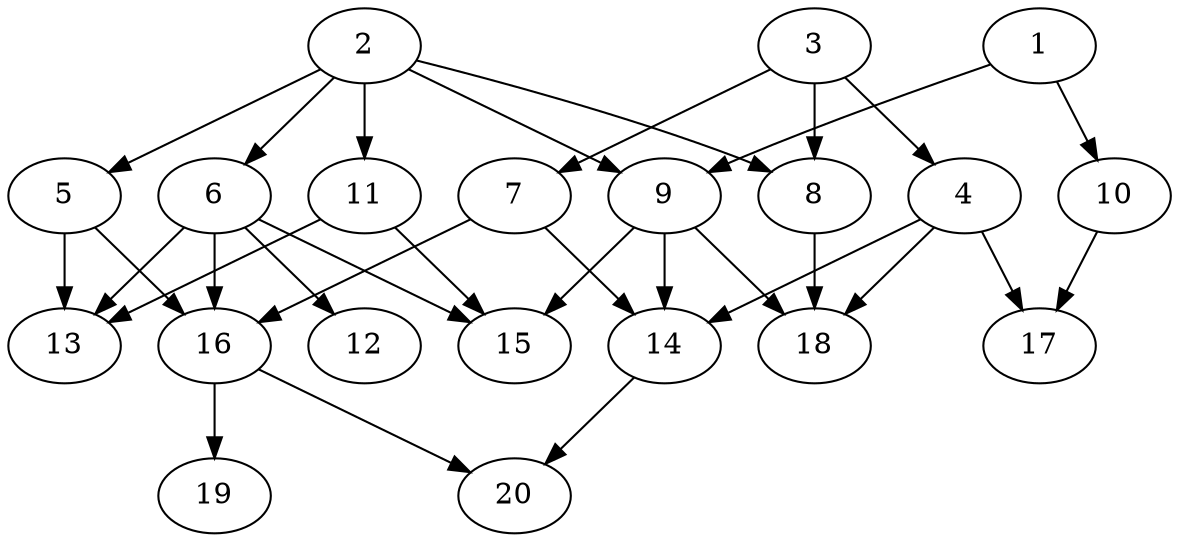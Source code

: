 // DAG automatically generated by daggen at Sat Jul 27 15:38:13 2019
// ./daggen --dot -n 20 --ccr 0.5 --fat 0.6 --regular 0.5 --density 0.4 --mindata 5242880 --maxdata 52428800 
digraph G {
  1 [size="39350272", alpha="0.05", expect_size="19675136"] 
  1 -> 9 [size ="19675136"]
  1 -> 10 [size ="19675136"]
  2 [size="41689088", alpha="0.16", expect_size="20844544"] 
  2 -> 5 [size ="20844544"]
  2 -> 6 [size ="20844544"]
  2 -> 8 [size ="20844544"]
  2 -> 9 [size ="20844544"]
  2 -> 11 [size ="20844544"]
  3 [size="79341568", alpha="0.04", expect_size="39670784"] 
  3 -> 4 [size ="39670784"]
  3 -> 7 [size ="39670784"]
  3 -> 8 [size ="39670784"]
  4 [size="51838976", alpha="0.16", expect_size="25919488"] 
  4 -> 14 [size ="25919488"]
  4 -> 17 [size ="25919488"]
  4 -> 18 [size ="25919488"]
  5 [size="72550400", alpha="0.15", expect_size="36275200"] 
  5 -> 13 [size ="36275200"]
  5 -> 16 [size ="36275200"]
  6 [size="95125504", alpha="0.08", expect_size="47562752"] 
  6 -> 12 [size ="47562752"]
  6 -> 13 [size ="47562752"]
  6 -> 15 [size ="47562752"]
  6 -> 16 [size ="47562752"]
  7 [size="84533248", alpha="0.15", expect_size="42266624"] 
  7 -> 14 [size ="42266624"]
  7 -> 16 [size ="42266624"]
  8 [size="14290944", alpha="0.10", expect_size="7145472"] 
  8 -> 18 [size ="7145472"]
  9 [size="101568512", alpha="0.06", expect_size="50784256"] 
  9 -> 14 [size ="50784256"]
  9 -> 15 [size ="50784256"]
  9 -> 18 [size ="50784256"]
  10 [size="13907968", alpha="0.00", expect_size="6953984"] 
  10 -> 17 [size ="6953984"]
  11 [size="27684864", alpha="0.16", expect_size="13842432"] 
  11 -> 13 [size ="13842432"]
  11 -> 15 [size ="13842432"]
  12 [size="53071872", alpha="0.05", expect_size="26535936"] 
  13 [size="34025472", alpha="0.05", expect_size="17012736"] 
  14 [size="53299200", alpha="0.14", expect_size="26649600"] 
  14 -> 20 [size ="26649600"]
  15 [size="35401728", alpha="0.18", expect_size="17700864"] 
  16 [size="11466752", alpha="0.13", expect_size="5733376"] 
  16 -> 19 [size ="5733376"]
  16 -> 20 [size ="5733376"]
  17 [size="47761408", alpha="0.05", expect_size="23880704"] 
  18 [size="26034176", alpha="0.10", expect_size="13017088"] 
  19 [size="71221248", alpha="0.18", expect_size="35610624"] 
  20 [size="101279744", alpha="0.04", expect_size="50639872"] 
}
